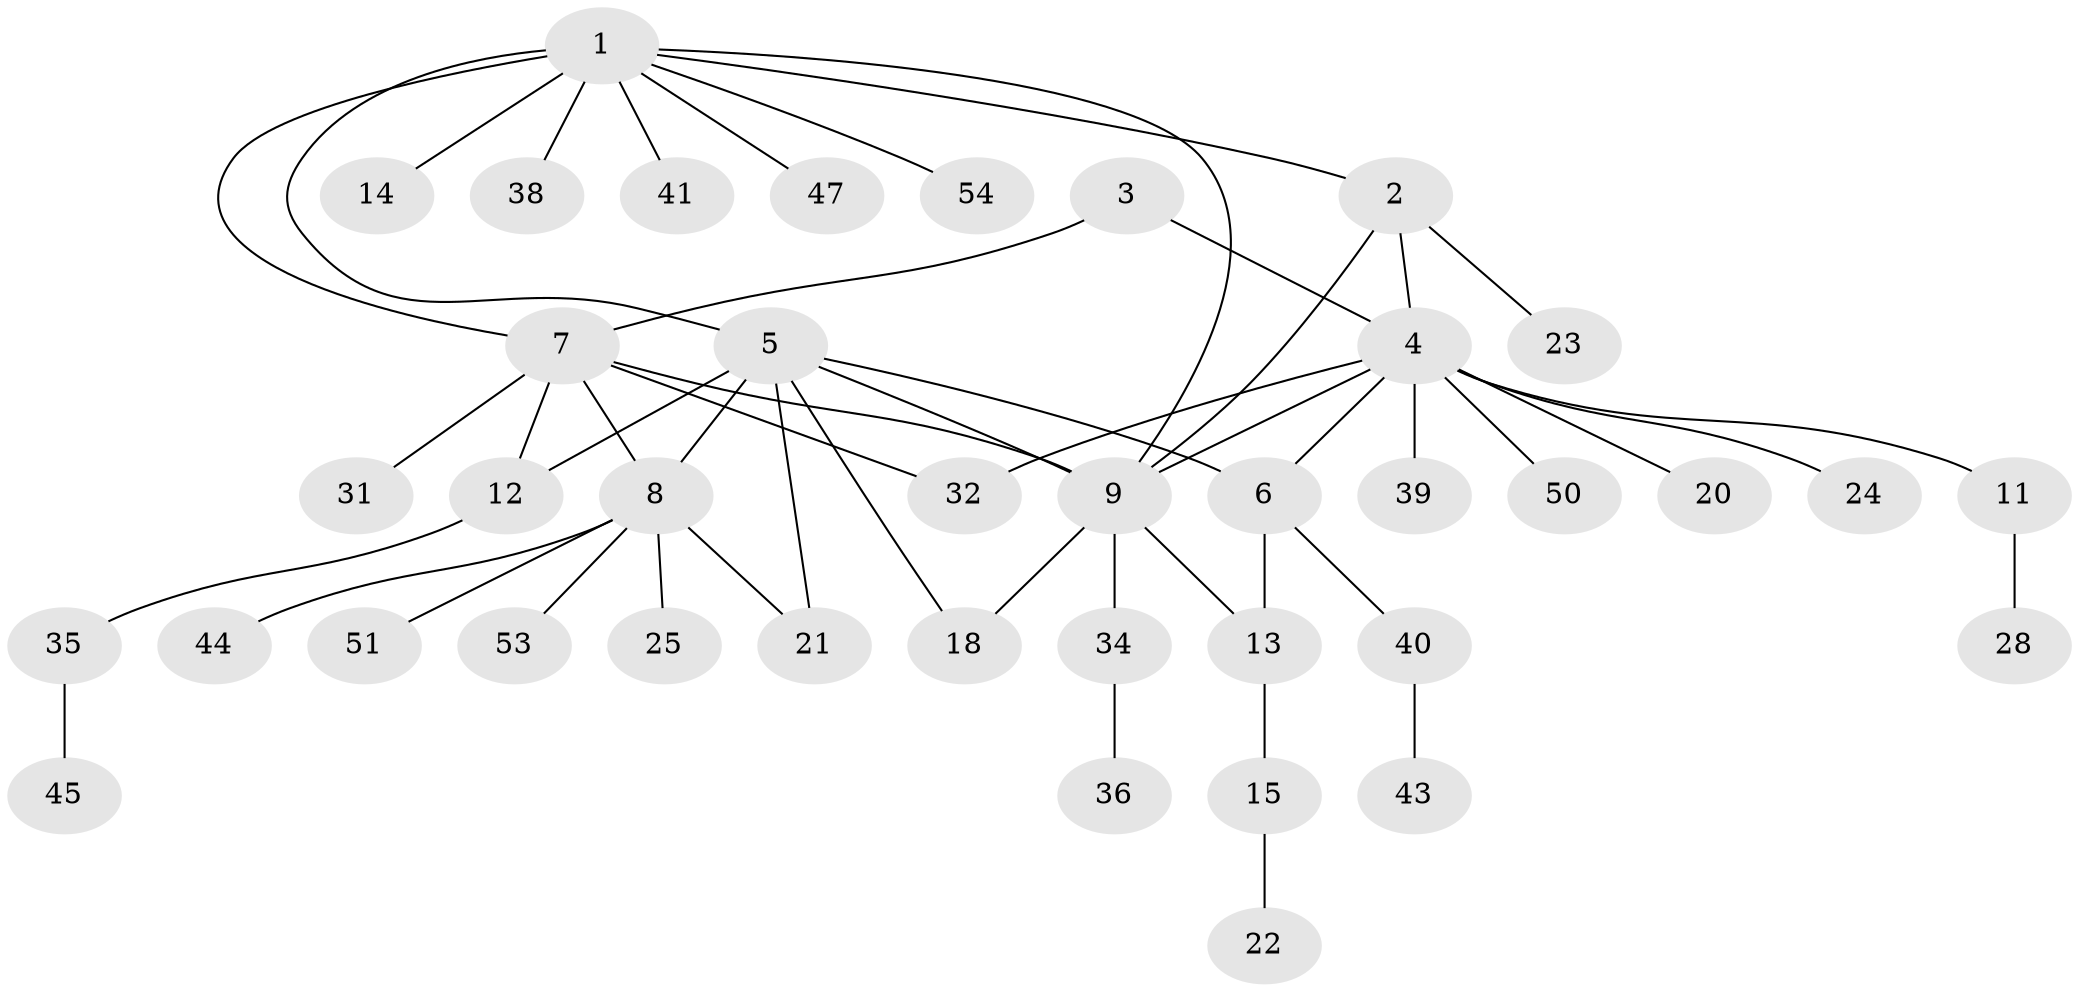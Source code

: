 // Generated by graph-tools (version 1.1) at 2025/52/02/27/25 19:52:17]
// undirected, 39 vertices, 50 edges
graph export_dot {
graph [start="1"]
  node [color=gray90,style=filled];
  1 [super="+37"];
  2 [super="+30"];
  3 [super="+42"];
  4 [super="+17"];
  5 [super="+10"];
  6;
  7 [super="+33"];
  8 [super="+27"];
  9 [super="+26"];
  11;
  12;
  13 [super="+19"];
  14;
  15 [super="+16"];
  18;
  20;
  21;
  22;
  23 [super="+46"];
  24 [super="+29"];
  25;
  28;
  31;
  32;
  34 [super="+48"];
  35 [super="+49"];
  36;
  38;
  39;
  40 [super="+52"];
  41;
  43;
  44;
  45;
  47;
  50;
  51;
  53;
  54;
  1 -- 2;
  1 -- 5;
  1 -- 7 [weight=2];
  1 -- 9;
  1 -- 14;
  1 -- 38;
  1 -- 41;
  1 -- 47;
  1 -- 54;
  2 -- 4;
  2 -- 23;
  2 -- 9;
  3 -- 4;
  3 -- 7;
  4 -- 6;
  4 -- 9 [weight=2];
  4 -- 11;
  4 -- 20;
  4 -- 24;
  4 -- 32;
  4 -- 39;
  4 -- 50;
  5 -- 6;
  5 -- 8;
  5 -- 12;
  5 -- 18;
  5 -- 21;
  5 -- 9;
  6 -- 40;
  6 -- 13;
  7 -- 8;
  7 -- 9;
  7 -- 12;
  7 -- 31;
  7 -- 32;
  8 -- 21;
  8 -- 25;
  8 -- 44;
  8 -- 51;
  8 -- 53;
  9 -- 13;
  9 -- 18;
  9 -- 34;
  11 -- 28;
  12 -- 35;
  13 -- 15;
  15 -- 22;
  34 -- 36;
  35 -- 45;
  40 -- 43;
}
